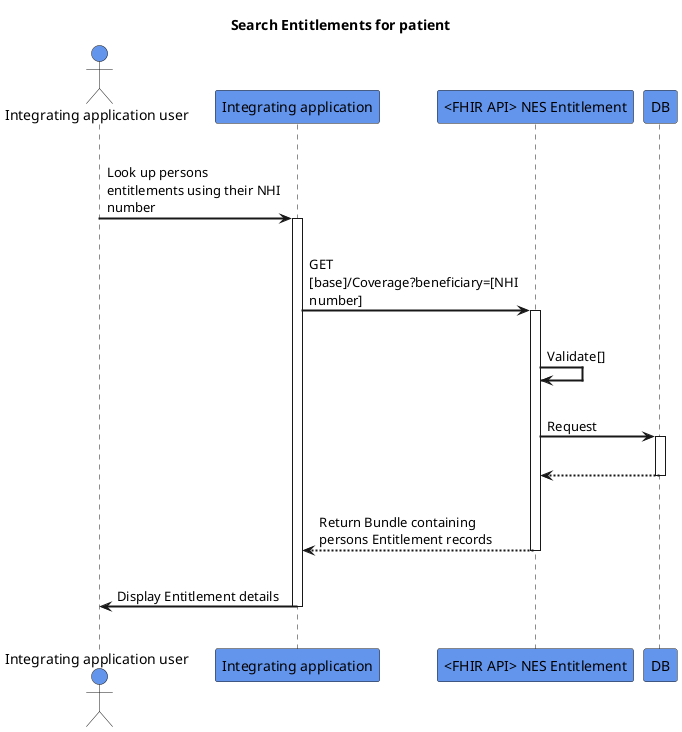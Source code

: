 @startuml
skinparam sequenceArrowThickness 2
skinparam roundcorner 5
skinparam maxmessagesize 180
skinparam sequenceParticipant bold
title Search Entitlements for patient
actor "Integrating application user" as User #CornflowerBlue
participant "Integrating application" as A #CornflowerBlue
participant "<FHIR API> NES Entitlement" as B #CornflowerBlue
participant "DB" as C #CornflowerBlue
|||
User -> A: Look up persons entitlements using their NHI number
activate A
|||
A -> B: GET [base]/Coverage?beneficiary=[NHI number]
activate B
|||
B -> B: Validate[]
|||
B -> C: Request
activate C
|||
C -[dashed]-> B:  
deactivate C
|||
B -[dashed]-> A :Return Bundle containing persons Entitlement records
deactivate B
|||
A -> User: Display Entitlement details
deactivate A
|||
@enduml
